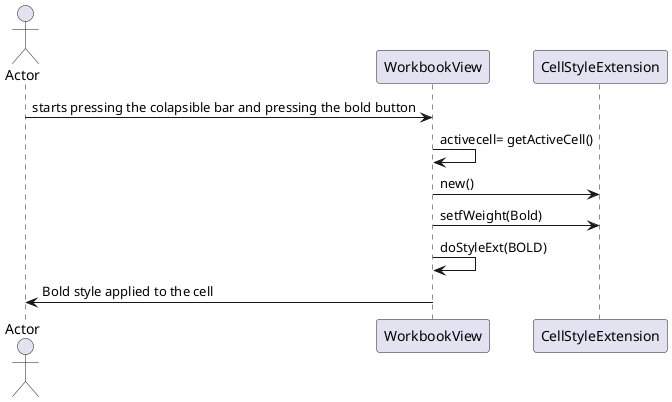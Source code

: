@startuml
actor Actor
  participant "WorkbookView" as WV
  

  Actor -> WV : starts pressing the colapsible bar and pressing the bold button
  WV -> WV : activecell= getActiveCell()
  WV -> CellStyleExtension : new()
  WV -> CellStyleExtension : setfWeight(Bold)
  WV -> WV : doStyleExt(BOLD)
  WV -> Actor : Bold style applied to the cell
@enduml